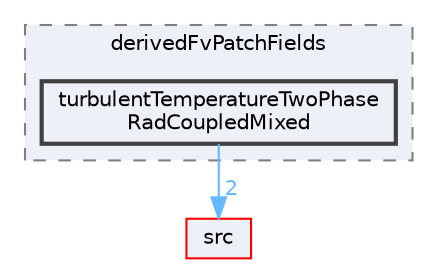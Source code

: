 digraph "applications/solvers/heatTransfer/chtMultiRegionFoam/chtMultiRegionTwoPhaseEulerFoam/derivedFvPatchFields/turbulentTemperatureTwoPhaseRadCoupledMixed"
{
 // LATEX_PDF_SIZE
  bgcolor="transparent";
  edge [fontname=Helvetica,fontsize=10,labelfontname=Helvetica,labelfontsize=10];
  node [fontname=Helvetica,fontsize=10,shape=box,height=0.2,width=0.4];
  compound=true
  subgraph clusterdir_acc5c27add0900c5d408e8e56d50ce89 {
    graph [ bgcolor="#edf0f7", pencolor="grey50", label="derivedFvPatchFields", fontname=Helvetica,fontsize=10 style="filled,dashed", URL="dir_acc5c27add0900c5d408e8e56d50ce89.html",tooltip=""]
  dir_7e5ba8eabd4ee3ca69e84bda066b3569 [label="turbulentTemperatureTwoPhase\lRadCoupledMixed", fillcolor="#edf0f7", color="grey25", style="filled,bold", URL="dir_7e5ba8eabd4ee3ca69e84bda066b3569.html",tooltip=""];
  }
  dir_68267d1309a1af8e8297ef4c3efbcdba [label="src", fillcolor="#edf0f7", color="red", style="filled", URL="dir_68267d1309a1af8e8297ef4c3efbcdba.html",tooltip=""];
  dir_7e5ba8eabd4ee3ca69e84bda066b3569->dir_68267d1309a1af8e8297ef4c3efbcdba [headlabel="2", labeldistance=1.5 headhref="dir_004161_003729.html" href="dir_004161_003729.html" color="steelblue1" fontcolor="steelblue1"];
}
